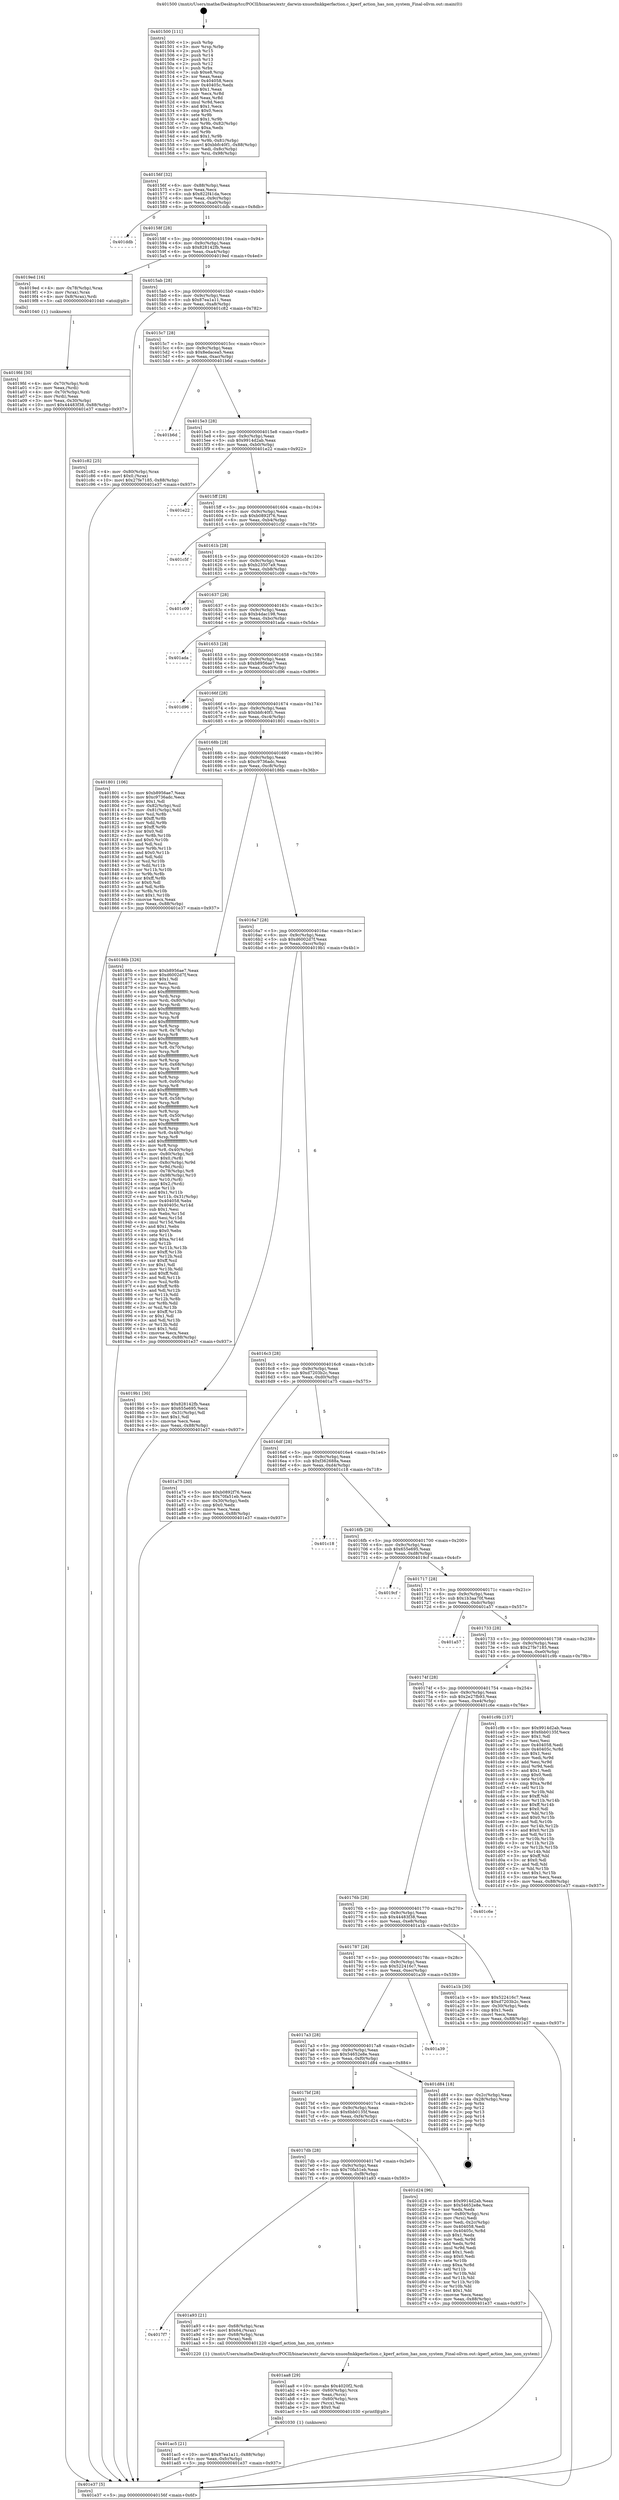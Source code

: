 digraph "0x401500" {
  label = "0x401500 (/mnt/c/Users/mathe/Desktop/tcc/POCII/binaries/extr_darwin-xnuosfmkkperfaction.c_kperf_action_has_non_system_Final-ollvm.out::main(0))"
  labelloc = "t"
  node[shape=record]

  Entry [label="",width=0.3,height=0.3,shape=circle,fillcolor=black,style=filled]
  "0x40156f" [label="{
     0x40156f [32]\l
     | [instrs]\l
     &nbsp;&nbsp;0x40156f \<+6\>: mov -0x88(%rbp),%eax\l
     &nbsp;&nbsp;0x401575 \<+2\>: mov %eax,%ecx\l
     &nbsp;&nbsp;0x401577 \<+6\>: sub $0x822f41da,%ecx\l
     &nbsp;&nbsp;0x40157d \<+6\>: mov %eax,-0x9c(%rbp)\l
     &nbsp;&nbsp;0x401583 \<+6\>: mov %ecx,-0xa0(%rbp)\l
     &nbsp;&nbsp;0x401589 \<+6\>: je 0000000000401ddb \<main+0x8db\>\l
  }"]
  "0x401ddb" [label="{
     0x401ddb\l
  }", style=dashed]
  "0x40158f" [label="{
     0x40158f [28]\l
     | [instrs]\l
     &nbsp;&nbsp;0x40158f \<+5\>: jmp 0000000000401594 \<main+0x94\>\l
     &nbsp;&nbsp;0x401594 \<+6\>: mov -0x9c(%rbp),%eax\l
     &nbsp;&nbsp;0x40159a \<+5\>: sub $0x828142fb,%eax\l
     &nbsp;&nbsp;0x40159f \<+6\>: mov %eax,-0xa4(%rbp)\l
     &nbsp;&nbsp;0x4015a5 \<+6\>: je 00000000004019ed \<main+0x4ed\>\l
  }"]
  Exit [label="",width=0.3,height=0.3,shape=circle,fillcolor=black,style=filled,peripheries=2]
  "0x4019ed" [label="{
     0x4019ed [16]\l
     | [instrs]\l
     &nbsp;&nbsp;0x4019ed \<+4\>: mov -0x78(%rbp),%rax\l
     &nbsp;&nbsp;0x4019f1 \<+3\>: mov (%rax),%rax\l
     &nbsp;&nbsp;0x4019f4 \<+4\>: mov 0x8(%rax),%rdi\l
     &nbsp;&nbsp;0x4019f8 \<+5\>: call 0000000000401040 \<atoi@plt\>\l
     | [calls]\l
     &nbsp;&nbsp;0x401040 \{1\} (unknown)\l
  }"]
  "0x4015ab" [label="{
     0x4015ab [28]\l
     | [instrs]\l
     &nbsp;&nbsp;0x4015ab \<+5\>: jmp 00000000004015b0 \<main+0xb0\>\l
     &nbsp;&nbsp;0x4015b0 \<+6\>: mov -0x9c(%rbp),%eax\l
     &nbsp;&nbsp;0x4015b6 \<+5\>: sub $0x87ea1a11,%eax\l
     &nbsp;&nbsp;0x4015bb \<+6\>: mov %eax,-0xa8(%rbp)\l
     &nbsp;&nbsp;0x4015c1 \<+6\>: je 0000000000401c82 \<main+0x782\>\l
  }"]
  "0x401ac5" [label="{
     0x401ac5 [21]\l
     | [instrs]\l
     &nbsp;&nbsp;0x401ac5 \<+10\>: movl $0x87ea1a11,-0x88(%rbp)\l
     &nbsp;&nbsp;0x401acf \<+6\>: mov %eax,-0xfc(%rbp)\l
     &nbsp;&nbsp;0x401ad5 \<+5\>: jmp 0000000000401e37 \<main+0x937\>\l
  }"]
  "0x401c82" [label="{
     0x401c82 [25]\l
     | [instrs]\l
     &nbsp;&nbsp;0x401c82 \<+4\>: mov -0x80(%rbp),%rax\l
     &nbsp;&nbsp;0x401c86 \<+6\>: movl $0x0,(%rax)\l
     &nbsp;&nbsp;0x401c8c \<+10\>: movl $0x27fe7185,-0x88(%rbp)\l
     &nbsp;&nbsp;0x401c96 \<+5\>: jmp 0000000000401e37 \<main+0x937\>\l
  }"]
  "0x4015c7" [label="{
     0x4015c7 [28]\l
     | [instrs]\l
     &nbsp;&nbsp;0x4015c7 \<+5\>: jmp 00000000004015cc \<main+0xcc\>\l
     &nbsp;&nbsp;0x4015cc \<+6\>: mov -0x9c(%rbp),%eax\l
     &nbsp;&nbsp;0x4015d2 \<+5\>: sub $0x8edacea5,%eax\l
     &nbsp;&nbsp;0x4015d7 \<+6\>: mov %eax,-0xac(%rbp)\l
     &nbsp;&nbsp;0x4015dd \<+6\>: je 0000000000401b6d \<main+0x66d\>\l
  }"]
  "0x401aa8" [label="{
     0x401aa8 [29]\l
     | [instrs]\l
     &nbsp;&nbsp;0x401aa8 \<+10\>: movabs $0x4020f2,%rdi\l
     &nbsp;&nbsp;0x401ab2 \<+4\>: mov -0x60(%rbp),%rcx\l
     &nbsp;&nbsp;0x401ab6 \<+2\>: mov %eax,(%rcx)\l
     &nbsp;&nbsp;0x401ab8 \<+4\>: mov -0x60(%rbp),%rcx\l
     &nbsp;&nbsp;0x401abc \<+2\>: mov (%rcx),%esi\l
     &nbsp;&nbsp;0x401abe \<+2\>: mov $0x0,%al\l
     &nbsp;&nbsp;0x401ac0 \<+5\>: call 0000000000401030 \<printf@plt\>\l
     | [calls]\l
     &nbsp;&nbsp;0x401030 \{1\} (unknown)\l
  }"]
  "0x401b6d" [label="{
     0x401b6d\l
  }", style=dashed]
  "0x4015e3" [label="{
     0x4015e3 [28]\l
     | [instrs]\l
     &nbsp;&nbsp;0x4015e3 \<+5\>: jmp 00000000004015e8 \<main+0xe8\>\l
     &nbsp;&nbsp;0x4015e8 \<+6\>: mov -0x9c(%rbp),%eax\l
     &nbsp;&nbsp;0x4015ee \<+5\>: sub $0x9914d2ab,%eax\l
     &nbsp;&nbsp;0x4015f3 \<+6\>: mov %eax,-0xb0(%rbp)\l
     &nbsp;&nbsp;0x4015f9 \<+6\>: je 0000000000401e22 \<main+0x922\>\l
  }"]
  "0x4017f7" [label="{
     0x4017f7\l
  }", style=dashed]
  "0x401e22" [label="{
     0x401e22\l
  }", style=dashed]
  "0x4015ff" [label="{
     0x4015ff [28]\l
     | [instrs]\l
     &nbsp;&nbsp;0x4015ff \<+5\>: jmp 0000000000401604 \<main+0x104\>\l
     &nbsp;&nbsp;0x401604 \<+6\>: mov -0x9c(%rbp),%eax\l
     &nbsp;&nbsp;0x40160a \<+5\>: sub $0xb0892f76,%eax\l
     &nbsp;&nbsp;0x40160f \<+6\>: mov %eax,-0xb4(%rbp)\l
     &nbsp;&nbsp;0x401615 \<+6\>: je 0000000000401c5f \<main+0x75f\>\l
  }"]
  "0x401a93" [label="{
     0x401a93 [21]\l
     | [instrs]\l
     &nbsp;&nbsp;0x401a93 \<+4\>: mov -0x68(%rbp),%rax\l
     &nbsp;&nbsp;0x401a97 \<+6\>: movl $0x64,(%rax)\l
     &nbsp;&nbsp;0x401a9d \<+4\>: mov -0x68(%rbp),%rax\l
     &nbsp;&nbsp;0x401aa1 \<+2\>: mov (%rax),%edi\l
     &nbsp;&nbsp;0x401aa3 \<+5\>: call 0000000000401220 \<kperf_action_has_non_system\>\l
     | [calls]\l
     &nbsp;&nbsp;0x401220 \{1\} (/mnt/c/Users/mathe/Desktop/tcc/POCII/binaries/extr_darwin-xnuosfmkkperfaction.c_kperf_action_has_non_system_Final-ollvm.out::kperf_action_has_non_system)\l
  }"]
  "0x401c5f" [label="{
     0x401c5f\l
  }", style=dashed]
  "0x40161b" [label="{
     0x40161b [28]\l
     | [instrs]\l
     &nbsp;&nbsp;0x40161b \<+5\>: jmp 0000000000401620 \<main+0x120\>\l
     &nbsp;&nbsp;0x401620 \<+6\>: mov -0x9c(%rbp),%eax\l
     &nbsp;&nbsp;0x401626 \<+5\>: sub $0xb23507a9,%eax\l
     &nbsp;&nbsp;0x40162b \<+6\>: mov %eax,-0xb8(%rbp)\l
     &nbsp;&nbsp;0x401631 \<+6\>: je 0000000000401c09 \<main+0x709\>\l
  }"]
  "0x4017db" [label="{
     0x4017db [28]\l
     | [instrs]\l
     &nbsp;&nbsp;0x4017db \<+5\>: jmp 00000000004017e0 \<main+0x2e0\>\l
     &nbsp;&nbsp;0x4017e0 \<+6\>: mov -0x9c(%rbp),%eax\l
     &nbsp;&nbsp;0x4017e6 \<+5\>: sub $0x70fa51eb,%eax\l
     &nbsp;&nbsp;0x4017eb \<+6\>: mov %eax,-0xf8(%rbp)\l
     &nbsp;&nbsp;0x4017f1 \<+6\>: je 0000000000401a93 \<main+0x593\>\l
  }"]
  "0x401c09" [label="{
     0x401c09\l
  }", style=dashed]
  "0x401637" [label="{
     0x401637 [28]\l
     | [instrs]\l
     &nbsp;&nbsp;0x401637 \<+5\>: jmp 000000000040163c \<main+0x13c\>\l
     &nbsp;&nbsp;0x40163c \<+6\>: mov -0x9c(%rbp),%eax\l
     &nbsp;&nbsp;0x401642 \<+5\>: sub $0xb4dac198,%eax\l
     &nbsp;&nbsp;0x401647 \<+6\>: mov %eax,-0xbc(%rbp)\l
     &nbsp;&nbsp;0x40164d \<+6\>: je 0000000000401ada \<main+0x5da\>\l
  }"]
  "0x401d24" [label="{
     0x401d24 [96]\l
     | [instrs]\l
     &nbsp;&nbsp;0x401d24 \<+5\>: mov $0x9914d2ab,%eax\l
     &nbsp;&nbsp;0x401d29 \<+5\>: mov $0x54652e8e,%ecx\l
     &nbsp;&nbsp;0x401d2e \<+2\>: xor %edx,%edx\l
     &nbsp;&nbsp;0x401d30 \<+4\>: mov -0x80(%rbp),%rsi\l
     &nbsp;&nbsp;0x401d34 \<+2\>: mov (%rsi),%edi\l
     &nbsp;&nbsp;0x401d36 \<+3\>: mov %edi,-0x2c(%rbp)\l
     &nbsp;&nbsp;0x401d39 \<+7\>: mov 0x404058,%edi\l
     &nbsp;&nbsp;0x401d40 \<+8\>: mov 0x40405c,%r8d\l
     &nbsp;&nbsp;0x401d48 \<+3\>: sub $0x1,%edx\l
     &nbsp;&nbsp;0x401d4b \<+3\>: mov %edi,%r9d\l
     &nbsp;&nbsp;0x401d4e \<+3\>: add %edx,%r9d\l
     &nbsp;&nbsp;0x401d51 \<+4\>: imul %r9d,%edi\l
     &nbsp;&nbsp;0x401d55 \<+3\>: and $0x1,%edi\l
     &nbsp;&nbsp;0x401d58 \<+3\>: cmp $0x0,%edi\l
     &nbsp;&nbsp;0x401d5b \<+4\>: sete %r10b\l
     &nbsp;&nbsp;0x401d5f \<+4\>: cmp $0xa,%r8d\l
     &nbsp;&nbsp;0x401d63 \<+4\>: setl %r11b\l
     &nbsp;&nbsp;0x401d67 \<+3\>: mov %r10b,%bl\l
     &nbsp;&nbsp;0x401d6a \<+3\>: and %r11b,%bl\l
     &nbsp;&nbsp;0x401d6d \<+3\>: xor %r11b,%r10b\l
     &nbsp;&nbsp;0x401d70 \<+3\>: or %r10b,%bl\l
     &nbsp;&nbsp;0x401d73 \<+3\>: test $0x1,%bl\l
     &nbsp;&nbsp;0x401d76 \<+3\>: cmovne %ecx,%eax\l
     &nbsp;&nbsp;0x401d79 \<+6\>: mov %eax,-0x88(%rbp)\l
     &nbsp;&nbsp;0x401d7f \<+5\>: jmp 0000000000401e37 \<main+0x937\>\l
  }"]
  "0x401ada" [label="{
     0x401ada\l
  }", style=dashed]
  "0x401653" [label="{
     0x401653 [28]\l
     | [instrs]\l
     &nbsp;&nbsp;0x401653 \<+5\>: jmp 0000000000401658 \<main+0x158\>\l
     &nbsp;&nbsp;0x401658 \<+6\>: mov -0x9c(%rbp),%eax\l
     &nbsp;&nbsp;0x40165e \<+5\>: sub $0xb8956ae7,%eax\l
     &nbsp;&nbsp;0x401663 \<+6\>: mov %eax,-0xc0(%rbp)\l
     &nbsp;&nbsp;0x401669 \<+6\>: je 0000000000401d96 \<main+0x896\>\l
  }"]
  "0x4017bf" [label="{
     0x4017bf [28]\l
     | [instrs]\l
     &nbsp;&nbsp;0x4017bf \<+5\>: jmp 00000000004017c4 \<main+0x2c4\>\l
     &nbsp;&nbsp;0x4017c4 \<+6\>: mov -0x9c(%rbp),%eax\l
     &nbsp;&nbsp;0x4017ca \<+5\>: sub $0x6bb0135f,%eax\l
     &nbsp;&nbsp;0x4017cf \<+6\>: mov %eax,-0xf4(%rbp)\l
     &nbsp;&nbsp;0x4017d5 \<+6\>: je 0000000000401d24 \<main+0x824\>\l
  }"]
  "0x401d96" [label="{
     0x401d96\l
  }", style=dashed]
  "0x40166f" [label="{
     0x40166f [28]\l
     | [instrs]\l
     &nbsp;&nbsp;0x40166f \<+5\>: jmp 0000000000401674 \<main+0x174\>\l
     &nbsp;&nbsp;0x401674 \<+6\>: mov -0x9c(%rbp),%eax\l
     &nbsp;&nbsp;0x40167a \<+5\>: sub $0xbbfc40f1,%eax\l
     &nbsp;&nbsp;0x40167f \<+6\>: mov %eax,-0xc4(%rbp)\l
     &nbsp;&nbsp;0x401685 \<+6\>: je 0000000000401801 \<main+0x301\>\l
  }"]
  "0x401d84" [label="{
     0x401d84 [18]\l
     | [instrs]\l
     &nbsp;&nbsp;0x401d84 \<+3\>: mov -0x2c(%rbp),%eax\l
     &nbsp;&nbsp;0x401d87 \<+4\>: lea -0x28(%rbp),%rsp\l
     &nbsp;&nbsp;0x401d8b \<+1\>: pop %rbx\l
     &nbsp;&nbsp;0x401d8c \<+2\>: pop %r12\l
     &nbsp;&nbsp;0x401d8e \<+2\>: pop %r13\l
     &nbsp;&nbsp;0x401d90 \<+2\>: pop %r14\l
     &nbsp;&nbsp;0x401d92 \<+2\>: pop %r15\l
     &nbsp;&nbsp;0x401d94 \<+1\>: pop %rbp\l
     &nbsp;&nbsp;0x401d95 \<+1\>: ret\l
  }"]
  "0x401801" [label="{
     0x401801 [106]\l
     | [instrs]\l
     &nbsp;&nbsp;0x401801 \<+5\>: mov $0xb8956ae7,%eax\l
     &nbsp;&nbsp;0x401806 \<+5\>: mov $0xc9736adc,%ecx\l
     &nbsp;&nbsp;0x40180b \<+2\>: mov $0x1,%dl\l
     &nbsp;&nbsp;0x40180d \<+7\>: mov -0x82(%rbp),%sil\l
     &nbsp;&nbsp;0x401814 \<+7\>: mov -0x81(%rbp),%dil\l
     &nbsp;&nbsp;0x40181b \<+3\>: mov %sil,%r8b\l
     &nbsp;&nbsp;0x40181e \<+4\>: xor $0xff,%r8b\l
     &nbsp;&nbsp;0x401822 \<+3\>: mov %dil,%r9b\l
     &nbsp;&nbsp;0x401825 \<+4\>: xor $0xff,%r9b\l
     &nbsp;&nbsp;0x401829 \<+3\>: xor $0x0,%dl\l
     &nbsp;&nbsp;0x40182c \<+3\>: mov %r8b,%r10b\l
     &nbsp;&nbsp;0x40182f \<+4\>: and $0x0,%r10b\l
     &nbsp;&nbsp;0x401833 \<+3\>: and %dl,%sil\l
     &nbsp;&nbsp;0x401836 \<+3\>: mov %r9b,%r11b\l
     &nbsp;&nbsp;0x401839 \<+4\>: and $0x0,%r11b\l
     &nbsp;&nbsp;0x40183d \<+3\>: and %dl,%dil\l
     &nbsp;&nbsp;0x401840 \<+3\>: or %sil,%r10b\l
     &nbsp;&nbsp;0x401843 \<+3\>: or %dil,%r11b\l
     &nbsp;&nbsp;0x401846 \<+3\>: xor %r11b,%r10b\l
     &nbsp;&nbsp;0x401849 \<+3\>: or %r9b,%r8b\l
     &nbsp;&nbsp;0x40184c \<+4\>: xor $0xff,%r8b\l
     &nbsp;&nbsp;0x401850 \<+3\>: or $0x0,%dl\l
     &nbsp;&nbsp;0x401853 \<+3\>: and %dl,%r8b\l
     &nbsp;&nbsp;0x401856 \<+3\>: or %r8b,%r10b\l
     &nbsp;&nbsp;0x401859 \<+4\>: test $0x1,%r10b\l
     &nbsp;&nbsp;0x40185d \<+3\>: cmovne %ecx,%eax\l
     &nbsp;&nbsp;0x401860 \<+6\>: mov %eax,-0x88(%rbp)\l
     &nbsp;&nbsp;0x401866 \<+5\>: jmp 0000000000401e37 \<main+0x937\>\l
  }"]
  "0x40168b" [label="{
     0x40168b [28]\l
     | [instrs]\l
     &nbsp;&nbsp;0x40168b \<+5\>: jmp 0000000000401690 \<main+0x190\>\l
     &nbsp;&nbsp;0x401690 \<+6\>: mov -0x9c(%rbp),%eax\l
     &nbsp;&nbsp;0x401696 \<+5\>: sub $0xc9736adc,%eax\l
     &nbsp;&nbsp;0x40169b \<+6\>: mov %eax,-0xc8(%rbp)\l
     &nbsp;&nbsp;0x4016a1 \<+6\>: je 000000000040186b \<main+0x36b\>\l
  }"]
  "0x401e37" [label="{
     0x401e37 [5]\l
     | [instrs]\l
     &nbsp;&nbsp;0x401e37 \<+5\>: jmp 000000000040156f \<main+0x6f\>\l
  }"]
  "0x401500" [label="{
     0x401500 [111]\l
     | [instrs]\l
     &nbsp;&nbsp;0x401500 \<+1\>: push %rbp\l
     &nbsp;&nbsp;0x401501 \<+3\>: mov %rsp,%rbp\l
     &nbsp;&nbsp;0x401504 \<+2\>: push %r15\l
     &nbsp;&nbsp;0x401506 \<+2\>: push %r14\l
     &nbsp;&nbsp;0x401508 \<+2\>: push %r13\l
     &nbsp;&nbsp;0x40150a \<+2\>: push %r12\l
     &nbsp;&nbsp;0x40150c \<+1\>: push %rbx\l
     &nbsp;&nbsp;0x40150d \<+7\>: sub $0xe8,%rsp\l
     &nbsp;&nbsp;0x401514 \<+2\>: xor %eax,%eax\l
     &nbsp;&nbsp;0x401516 \<+7\>: mov 0x404058,%ecx\l
     &nbsp;&nbsp;0x40151d \<+7\>: mov 0x40405c,%edx\l
     &nbsp;&nbsp;0x401524 \<+3\>: sub $0x1,%eax\l
     &nbsp;&nbsp;0x401527 \<+3\>: mov %ecx,%r8d\l
     &nbsp;&nbsp;0x40152a \<+3\>: add %eax,%r8d\l
     &nbsp;&nbsp;0x40152d \<+4\>: imul %r8d,%ecx\l
     &nbsp;&nbsp;0x401531 \<+3\>: and $0x1,%ecx\l
     &nbsp;&nbsp;0x401534 \<+3\>: cmp $0x0,%ecx\l
     &nbsp;&nbsp;0x401537 \<+4\>: sete %r9b\l
     &nbsp;&nbsp;0x40153b \<+4\>: and $0x1,%r9b\l
     &nbsp;&nbsp;0x40153f \<+7\>: mov %r9b,-0x82(%rbp)\l
     &nbsp;&nbsp;0x401546 \<+3\>: cmp $0xa,%edx\l
     &nbsp;&nbsp;0x401549 \<+4\>: setl %r9b\l
     &nbsp;&nbsp;0x40154d \<+4\>: and $0x1,%r9b\l
     &nbsp;&nbsp;0x401551 \<+7\>: mov %r9b,-0x81(%rbp)\l
     &nbsp;&nbsp;0x401558 \<+10\>: movl $0xbbfc40f1,-0x88(%rbp)\l
     &nbsp;&nbsp;0x401562 \<+6\>: mov %edi,-0x8c(%rbp)\l
     &nbsp;&nbsp;0x401568 \<+7\>: mov %rsi,-0x98(%rbp)\l
  }"]
  "0x4017a3" [label="{
     0x4017a3 [28]\l
     | [instrs]\l
     &nbsp;&nbsp;0x4017a3 \<+5\>: jmp 00000000004017a8 \<main+0x2a8\>\l
     &nbsp;&nbsp;0x4017a8 \<+6\>: mov -0x9c(%rbp),%eax\l
     &nbsp;&nbsp;0x4017ae \<+5\>: sub $0x54652e8e,%eax\l
     &nbsp;&nbsp;0x4017b3 \<+6\>: mov %eax,-0xf0(%rbp)\l
     &nbsp;&nbsp;0x4017b9 \<+6\>: je 0000000000401d84 \<main+0x884\>\l
  }"]
  "0x40186b" [label="{
     0x40186b [326]\l
     | [instrs]\l
     &nbsp;&nbsp;0x40186b \<+5\>: mov $0xb8956ae7,%eax\l
     &nbsp;&nbsp;0x401870 \<+5\>: mov $0xd6002d7f,%ecx\l
     &nbsp;&nbsp;0x401875 \<+2\>: mov $0x1,%dl\l
     &nbsp;&nbsp;0x401877 \<+2\>: xor %esi,%esi\l
     &nbsp;&nbsp;0x401879 \<+3\>: mov %rsp,%rdi\l
     &nbsp;&nbsp;0x40187c \<+4\>: add $0xfffffffffffffff0,%rdi\l
     &nbsp;&nbsp;0x401880 \<+3\>: mov %rdi,%rsp\l
     &nbsp;&nbsp;0x401883 \<+4\>: mov %rdi,-0x80(%rbp)\l
     &nbsp;&nbsp;0x401887 \<+3\>: mov %rsp,%rdi\l
     &nbsp;&nbsp;0x40188a \<+4\>: add $0xfffffffffffffff0,%rdi\l
     &nbsp;&nbsp;0x40188e \<+3\>: mov %rdi,%rsp\l
     &nbsp;&nbsp;0x401891 \<+3\>: mov %rsp,%r8\l
     &nbsp;&nbsp;0x401894 \<+4\>: add $0xfffffffffffffff0,%r8\l
     &nbsp;&nbsp;0x401898 \<+3\>: mov %r8,%rsp\l
     &nbsp;&nbsp;0x40189b \<+4\>: mov %r8,-0x78(%rbp)\l
     &nbsp;&nbsp;0x40189f \<+3\>: mov %rsp,%r8\l
     &nbsp;&nbsp;0x4018a2 \<+4\>: add $0xfffffffffffffff0,%r8\l
     &nbsp;&nbsp;0x4018a6 \<+3\>: mov %r8,%rsp\l
     &nbsp;&nbsp;0x4018a9 \<+4\>: mov %r8,-0x70(%rbp)\l
     &nbsp;&nbsp;0x4018ad \<+3\>: mov %rsp,%r8\l
     &nbsp;&nbsp;0x4018b0 \<+4\>: add $0xfffffffffffffff0,%r8\l
     &nbsp;&nbsp;0x4018b4 \<+3\>: mov %r8,%rsp\l
     &nbsp;&nbsp;0x4018b7 \<+4\>: mov %r8,-0x68(%rbp)\l
     &nbsp;&nbsp;0x4018bb \<+3\>: mov %rsp,%r8\l
     &nbsp;&nbsp;0x4018be \<+4\>: add $0xfffffffffffffff0,%r8\l
     &nbsp;&nbsp;0x4018c2 \<+3\>: mov %r8,%rsp\l
     &nbsp;&nbsp;0x4018c5 \<+4\>: mov %r8,-0x60(%rbp)\l
     &nbsp;&nbsp;0x4018c9 \<+3\>: mov %rsp,%r8\l
     &nbsp;&nbsp;0x4018cc \<+4\>: add $0xfffffffffffffff0,%r8\l
     &nbsp;&nbsp;0x4018d0 \<+3\>: mov %r8,%rsp\l
     &nbsp;&nbsp;0x4018d3 \<+4\>: mov %r8,-0x58(%rbp)\l
     &nbsp;&nbsp;0x4018d7 \<+3\>: mov %rsp,%r8\l
     &nbsp;&nbsp;0x4018da \<+4\>: add $0xfffffffffffffff0,%r8\l
     &nbsp;&nbsp;0x4018de \<+3\>: mov %r8,%rsp\l
     &nbsp;&nbsp;0x4018e1 \<+4\>: mov %r8,-0x50(%rbp)\l
     &nbsp;&nbsp;0x4018e5 \<+3\>: mov %rsp,%r8\l
     &nbsp;&nbsp;0x4018e8 \<+4\>: add $0xfffffffffffffff0,%r8\l
     &nbsp;&nbsp;0x4018ec \<+3\>: mov %r8,%rsp\l
     &nbsp;&nbsp;0x4018ef \<+4\>: mov %r8,-0x48(%rbp)\l
     &nbsp;&nbsp;0x4018f3 \<+3\>: mov %rsp,%r8\l
     &nbsp;&nbsp;0x4018f6 \<+4\>: add $0xfffffffffffffff0,%r8\l
     &nbsp;&nbsp;0x4018fa \<+3\>: mov %r8,%rsp\l
     &nbsp;&nbsp;0x4018fd \<+4\>: mov %r8,-0x40(%rbp)\l
     &nbsp;&nbsp;0x401901 \<+4\>: mov -0x80(%rbp),%r8\l
     &nbsp;&nbsp;0x401905 \<+7\>: movl $0x0,(%r8)\l
     &nbsp;&nbsp;0x40190c \<+7\>: mov -0x8c(%rbp),%r9d\l
     &nbsp;&nbsp;0x401913 \<+3\>: mov %r9d,(%rdi)\l
     &nbsp;&nbsp;0x401916 \<+4\>: mov -0x78(%rbp),%r8\l
     &nbsp;&nbsp;0x40191a \<+7\>: mov -0x98(%rbp),%r10\l
     &nbsp;&nbsp;0x401921 \<+3\>: mov %r10,(%r8)\l
     &nbsp;&nbsp;0x401924 \<+3\>: cmpl $0x2,(%rdi)\l
     &nbsp;&nbsp;0x401927 \<+4\>: setne %r11b\l
     &nbsp;&nbsp;0x40192b \<+4\>: and $0x1,%r11b\l
     &nbsp;&nbsp;0x40192f \<+4\>: mov %r11b,-0x31(%rbp)\l
     &nbsp;&nbsp;0x401933 \<+7\>: mov 0x404058,%ebx\l
     &nbsp;&nbsp;0x40193a \<+8\>: mov 0x40405c,%r14d\l
     &nbsp;&nbsp;0x401942 \<+3\>: sub $0x1,%esi\l
     &nbsp;&nbsp;0x401945 \<+3\>: mov %ebx,%r15d\l
     &nbsp;&nbsp;0x401948 \<+3\>: add %esi,%r15d\l
     &nbsp;&nbsp;0x40194b \<+4\>: imul %r15d,%ebx\l
     &nbsp;&nbsp;0x40194f \<+3\>: and $0x1,%ebx\l
     &nbsp;&nbsp;0x401952 \<+3\>: cmp $0x0,%ebx\l
     &nbsp;&nbsp;0x401955 \<+4\>: sete %r11b\l
     &nbsp;&nbsp;0x401959 \<+4\>: cmp $0xa,%r14d\l
     &nbsp;&nbsp;0x40195d \<+4\>: setl %r12b\l
     &nbsp;&nbsp;0x401961 \<+3\>: mov %r11b,%r13b\l
     &nbsp;&nbsp;0x401964 \<+4\>: xor $0xff,%r13b\l
     &nbsp;&nbsp;0x401968 \<+3\>: mov %r12b,%sil\l
     &nbsp;&nbsp;0x40196b \<+4\>: xor $0xff,%sil\l
     &nbsp;&nbsp;0x40196f \<+3\>: xor $0x1,%dl\l
     &nbsp;&nbsp;0x401972 \<+3\>: mov %r13b,%dil\l
     &nbsp;&nbsp;0x401975 \<+4\>: and $0xff,%dil\l
     &nbsp;&nbsp;0x401979 \<+3\>: and %dl,%r11b\l
     &nbsp;&nbsp;0x40197c \<+3\>: mov %sil,%r8b\l
     &nbsp;&nbsp;0x40197f \<+4\>: and $0xff,%r8b\l
     &nbsp;&nbsp;0x401983 \<+3\>: and %dl,%r12b\l
     &nbsp;&nbsp;0x401986 \<+3\>: or %r11b,%dil\l
     &nbsp;&nbsp;0x401989 \<+3\>: or %r12b,%r8b\l
     &nbsp;&nbsp;0x40198c \<+3\>: xor %r8b,%dil\l
     &nbsp;&nbsp;0x40198f \<+3\>: or %sil,%r13b\l
     &nbsp;&nbsp;0x401992 \<+4\>: xor $0xff,%r13b\l
     &nbsp;&nbsp;0x401996 \<+3\>: or $0x1,%dl\l
     &nbsp;&nbsp;0x401999 \<+3\>: and %dl,%r13b\l
     &nbsp;&nbsp;0x40199c \<+3\>: or %r13b,%dil\l
     &nbsp;&nbsp;0x40199f \<+4\>: test $0x1,%dil\l
     &nbsp;&nbsp;0x4019a3 \<+3\>: cmovne %ecx,%eax\l
     &nbsp;&nbsp;0x4019a6 \<+6\>: mov %eax,-0x88(%rbp)\l
     &nbsp;&nbsp;0x4019ac \<+5\>: jmp 0000000000401e37 \<main+0x937\>\l
  }"]
  "0x4016a7" [label="{
     0x4016a7 [28]\l
     | [instrs]\l
     &nbsp;&nbsp;0x4016a7 \<+5\>: jmp 00000000004016ac \<main+0x1ac\>\l
     &nbsp;&nbsp;0x4016ac \<+6\>: mov -0x9c(%rbp),%eax\l
     &nbsp;&nbsp;0x4016b2 \<+5\>: sub $0xd6002d7f,%eax\l
     &nbsp;&nbsp;0x4016b7 \<+6\>: mov %eax,-0xcc(%rbp)\l
     &nbsp;&nbsp;0x4016bd \<+6\>: je 00000000004019b1 \<main+0x4b1\>\l
  }"]
  "0x401a39" [label="{
     0x401a39\l
  }", style=dashed]
  "0x401787" [label="{
     0x401787 [28]\l
     | [instrs]\l
     &nbsp;&nbsp;0x401787 \<+5\>: jmp 000000000040178c \<main+0x28c\>\l
     &nbsp;&nbsp;0x40178c \<+6\>: mov -0x9c(%rbp),%eax\l
     &nbsp;&nbsp;0x401792 \<+5\>: sub $0x522416c7,%eax\l
     &nbsp;&nbsp;0x401797 \<+6\>: mov %eax,-0xec(%rbp)\l
     &nbsp;&nbsp;0x40179d \<+6\>: je 0000000000401a39 \<main+0x539\>\l
  }"]
  "0x4019b1" [label="{
     0x4019b1 [30]\l
     | [instrs]\l
     &nbsp;&nbsp;0x4019b1 \<+5\>: mov $0x828142fb,%eax\l
     &nbsp;&nbsp;0x4019b6 \<+5\>: mov $0x655e695,%ecx\l
     &nbsp;&nbsp;0x4019bb \<+3\>: mov -0x31(%rbp),%dl\l
     &nbsp;&nbsp;0x4019be \<+3\>: test $0x1,%dl\l
     &nbsp;&nbsp;0x4019c1 \<+3\>: cmovne %ecx,%eax\l
     &nbsp;&nbsp;0x4019c4 \<+6\>: mov %eax,-0x88(%rbp)\l
     &nbsp;&nbsp;0x4019ca \<+5\>: jmp 0000000000401e37 \<main+0x937\>\l
  }"]
  "0x4016c3" [label="{
     0x4016c3 [28]\l
     | [instrs]\l
     &nbsp;&nbsp;0x4016c3 \<+5\>: jmp 00000000004016c8 \<main+0x1c8\>\l
     &nbsp;&nbsp;0x4016c8 \<+6\>: mov -0x9c(%rbp),%eax\l
     &nbsp;&nbsp;0x4016ce \<+5\>: sub $0xd7203b2c,%eax\l
     &nbsp;&nbsp;0x4016d3 \<+6\>: mov %eax,-0xd0(%rbp)\l
     &nbsp;&nbsp;0x4016d9 \<+6\>: je 0000000000401a75 \<main+0x575\>\l
  }"]
  "0x4019fd" [label="{
     0x4019fd [30]\l
     | [instrs]\l
     &nbsp;&nbsp;0x4019fd \<+4\>: mov -0x70(%rbp),%rdi\l
     &nbsp;&nbsp;0x401a01 \<+2\>: mov %eax,(%rdi)\l
     &nbsp;&nbsp;0x401a03 \<+4\>: mov -0x70(%rbp),%rdi\l
     &nbsp;&nbsp;0x401a07 \<+2\>: mov (%rdi),%eax\l
     &nbsp;&nbsp;0x401a09 \<+3\>: mov %eax,-0x30(%rbp)\l
     &nbsp;&nbsp;0x401a0c \<+10\>: movl $0x44483f38,-0x88(%rbp)\l
     &nbsp;&nbsp;0x401a16 \<+5\>: jmp 0000000000401e37 \<main+0x937\>\l
  }"]
  "0x401a1b" [label="{
     0x401a1b [30]\l
     | [instrs]\l
     &nbsp;&nbsp;0x401a1b \<+5\>: mov $0x522416c7,%eax\l
     &nbsp;&nbsp;0x401a20 \<+5\>: mov $0xd7203b2c,%ecx\l
     &nbsp;&nbsp;0x401a25 \<+3\>: mov -0x30(%rbp),%edx\l
     &nbsp;&nbsp;0x401a28 \<+3\>: cmp $0x1,%edx\l
     &nbsp;&nbsp;0x401a2b \<+3\>: cmovl %ecx,%eax\l
     &nbsp;&nbsp;0x401a2e \<+6\>: mov %eax,-0x88(%rbp)\l
     &nbsp;&nbsp;0x401a34 \<+5\>: jmp 0000000000401e37 \<main+0x937\>\l
  }"]
  "0x401a75" [label="{
     0x401a75 [30]\l
     | [instrs]\l
     &nbsp;&nbsp;0x401a75 \<+5\>: mov $0xb0892f76,%eax\l
     &nbsp;&nbsp;0x401a7a \<+5\>: mov $0x70fa51eb,%ecx\l
     &nbsp;&nbsp;0x401a7f \<+3\>: mov -0x30(%rbp),%edx\l
     &nbsp;&nbsp;0x401a82 \<+3\>: cmp $0x0,%edx\l
     &nbsp;&nbsp;0x401a85 \<+3\>: cmove %ecx,%eax\l
     &nbsp;&nbsp;0x401a88 \<+6\>: mov %eax,-0x88(%rbp)\l
     &nbsp;&nbsp;0x401a8e \<+5\>: jmp 0000000000401e37 \<main+0x937\>\l
  }"]
  "0x4016df" [label="{
     0x4016df [28]\l
     | [instrs]\l
     &nbsp;&nbsp;0x4016df \<+5\>: jmp 00000000004016e4 \<main+0x1e4\>\l
     &nbsp;&nbsp;0x4016e4 \<+6\>: mov -0x9c(%rbp),%eax\l
     &nbsp;&nbsp;0x4016ea \<+5\>: sub $0xf362688a,%eax\l
     &nbsp;&nbsp;0x4016ef \<+6\>: mov %eax,-0xd4(%rbp)\l
     &nbsp;&nbsp;0x4016f5 \<+6\>: je 0000000000401c18 \<main+0x718\>\l
  }"]
  "0x40176b" [label="{
     0x40176b [28]\l
     | [instrs]\l
     &nbsp;&nbsp;0x40176b \<+5\>: jmp 0000000000401770 \<main+0x270\>\l
     &nbsp;&nbsp;0x401770 \<+6\>: mov -0x9c(%rbp),%eax\l
     &nbsp;&nbsp;0x401776 \<+5\>: sub $0x44483f38,%eax\l
     &nbsp;&nbsp;0x40177b \<+6\>: mov %eax,-0xe8(%rbp)\l
     &nbsp;&nbsp;0x401781 \<+6\>: je 0000000000401a1b \<main+0x51b\>\l
  }"]
  "0x401c18" [label="{
     0x401c18\l
  }", style=dashed]
  "0x4016fb" [label="{
     0x4016fb [28]\l
     | [instrs]\l
     &nbsp;&nbsp;0x4016fb \<+5\>: jmp 0000000000401700 \<main+0x200\>\l
     &nbsp;&nbsp;0x401700 \<+6\>: mov -0x9c(%rbp),%eax\l
     &nbsp;&nbsp;0x401706 \<+5\>: sub $0x655e695,%eax\l
     &nbsp;&nbsp;0x40170b \<+6\>: mov %eax,-0xd8(%rbp)\l
     &nbsp;&nbsp;0x401711 \<+6\>: je 00000000004019cf \<main+0x4cf\>\l
  }"]
  "0x401c6e" [label="{
     0x401c6e\l
  }", style=dashed]
  "0x4019cf" [label="{
     0x4019cf\l
  }", style=dashed]
  "0x401717" [label="{
     0x401717 [28]\l
     | [instrs]\l
     &nbsp;&nbsp;0x401717 \<+5\>: jmp 000000000040171c \<main+0x21c\>\l
     &nbsp;&nbsp;0x40171c \<+6\>: mov -0x9c(%rbp),%eax\l
     &nbsp;&nbsp;0x401722 \<+5\>: sub $0x1b3aa70f,%eax\l
     &nbsp;&nbsp;0x401727 \<+6\>: mov %eax,-0xdc(%rbp)\l
     &nbsp;&nbsp;0x40172d \<+6\>: je 0000000000401a57 \<main+0x557\>\l
  }"]
  "0x40174f" [label="{
     0x40174f [28]\l
     | [instrs]\l
     &nbsp;&nbsp;0x40174f \<+5\>: jmp 0000000000401754 \<main+0x254\>\l
     &nbsp;&nbsp;0x401754 \<+6\>: mov -0x9c(%rbp),%eax\l
     &nbsp;&nbsp;0x40175a \<+5\>: sub $0x2e27fb93,%eax\l
     &nbsp;&nbsp;0x40175f \<+6\>: mov %eax,-0xe4(%rbp)\l
     &nbsp;&nbsp;0x401765 \<+6\>: je 0000000000401c6e \<main+0x76e\>\l
  }"]
  "0x401a57" [label="{
     0x401a57\l
  }", style=dashed]
  "0x401733" [label="{
     0x401733 [28]\l
     | [instrs]\l
     &nbsp;&nbsp;0x401733 \<+5\>: jmp 0000000000401738 \<main+0x238\>\l
     &nbsp;&nbsp;0x401738 \<+6\>: mov -0x9c(%rbp),%eax\l
     &nbsp;&nbsp;0x40173e \<+5\>: sub $0x27fe7185,%eax\l
     &nbsp;&nbsp;0x401743 \<+6\>: mov %eax,-0xe0(%rbp)\l
     &nbsp;&nbsp;0x401749 \<+6\>: je 0000000000401c9b \<main+0x79b\>\l
  }"]
  "0x401c9b" [label="{
     0x401c9b [137]\l
     | [instrs]\l
     &nbsp;&nbsp;0x401c9b \<+5\>: mov $0x9914d2ab,%eax\l
     &nbsp;&nbsp;0x401ca0 \<+5\>: mov $0x6bb0135f,%ecx\l
     &nbsp;&nbsp;0x401ca5 \<+2\>: mov $0x1,%dl\l
     &nbsp;&nbsp;0x401ca7 \<+2\>: xor %esi,%esi\l
     &nbsp;&nbsp;0x401ca9 \<+7\>: mov 0x404058,%edi\l
     &nbsp;&nbsp;0x401cb0 \<+8\>: mov 0x40405c,%r8d\l
     &nbsp;&nbsp;0x401cb8 \<+3\>: sub $0x1,%esi\l
     &nbsp;&nbsp;0x401cbb \<+3\>: mov %edi,%r9d\l
     &nbsp;&nbsp;0x401cbe \<+3\>: add %esi,%r9d\l
     &nbsp;&nbsp;0x401cc1 \<+4\>: imul %r9d,%edi\l
     &nbsp;&nbsp;0x401cc5 \<+3\>: and $0x1,%edi\l
     &nbsp;&nbsp;0x401cc8 \<+3\>: cmp $0x0,%edi\l
     &nbsp;&nbsp;0x401ccb \<+4\>: sete %r10b\l
     &nbsp;&nbsp;0x401ccf \<+4\>: cmp $0xa,%r8d\l
     &nbsp;&nbsp;0x401cd3 \<+4\>: setl %r11b\l
     &nbsp;&nbsp;0x401cd7 \<+3\>: mov %r10b,%bl\l
     &nbsp;&nbsp;0x401cda \<+3\>: xor $0xff,%bl\l
     &nbsp;&nbsp;0x401cdd \<+3\>: mov %r11b,%r14b\l
     &nbsp;&nbsp;0x401ce0 \<+4\>: xor $0xff,%r14b\l
     &nbsp;&nbsp;0x401ce4 \<+3\>: xor $0x0,%dl\l
     &nbsp;&nbsp;0x401ce7 \<+3\>: mov %bl,%r15b\l
     &nbsp;&nbsp;0x401cea \<+4\>: and $0x0,%r15b\l
     &nbsp;&nbsp;0x401cee \<+3\>: and %dl,%r10b\l
     &nbsp;&nbsp;0x401cf1 \<+3\>: mov %r14b,%r12b\l
     &nbsp;&nbsp;0x401cf4 \<+4\>: and $0x0,%r12b\l
     &nbsp;&nbsp;0x401cf8 \<+3\>: and %dl,%r11b\l
     &nbsp;&nbsp;0x401cfb \<+3\>: or %r10b,%r15b\l
     &nbsp;&nbsp;0x401cfe \<+3\>: or %r11b,%r12b\l
     &nbsp;&nbsp;0x401d01 \<+3\>: xor %r12b,%r15b\l
     &nbsp;&nbsp;0x401d04 \<+3\>: or %r14b,%bl\l
     &nbsp;&nbsp;0x401d07 \<+3\>: xor $0xff,%bl\l
     &nbsp;&nbsp;0x401d0a \<+3\>: or $0x0,%dl\l
     &nbsp;&nbsp;0x401d0d \<+2\>: and %dl,%bl\l
     &nbsp;&nbsp;0x401d0f \<+3\>: or %bl,%r15b\l
     &nbsp;&nbsp;0x401d12 \<+4\>: test $0x1,%r15b\l
     &nbsp;&nbsp;0x401d16 \<+3\>: cmovne %ecx,%eax\l
     &nbsp;&nbsp;0x401d19 \<+6\>: mov %eax,-0x88(%rbp)\l
     &nbsp;&nbsp;0x401d1f \<+5\>: jmp 0000000000401e37 \<main+0x937\>\l
  }"]
  Entry -> "0x401500" [label=" 1"]
  "0x40156f" -> "0x401ddb" [label=" 0"]
  "0x40156f" -> "0x40158f" [label=" 11"]
  "0x401d84" -> Exit [label=" 1"]
  "0x40158f" -> "0x4019ed" [label=" 1"]
  "0x40158f" -> "0x4015ab" [label=" 10"]
  "0x401d24" -> "0x401e37" [label=" 1"]
  "0x4015ab" -> "0x401c82" [label=" 1"]
  "0x4015ab" -> "0x4015c7" [label=" 9"]
  "0x401c9b" -> "0x401e37" [label=" 1"]
  "0x4015c7" -> "0x401b6d" [label=" 0"]
  "0x4015c7" -> "0x4015e3" [label=" 9"]
  "0x401c82" -> "0x401e37" [label=" 1"]
  "0x4015e3" -> "0x401e22" [label=" 0"]
  "0x4015e3" -> "0x4015ff" [label=" 9"]
  "0x401ac5" -> "0x401e37" [label=" 1"]
  "0x4015ff" -> "0x401c5f" [label=" 0"]
  "0x4015ff" -> "0x40161b" [label=" 9"]
  "0x401aa8" -> "0x401ac5" [label=" 1"]
  "0x40161b" -> "0x401c09" [label=" 0"]
  "0x40161b" -> "0x401637" [label=" 9"]
  "0x4017db" -> "0x4017f7" [label=" 0"]
  "0x401637" -> "0x401ada" [label=" 0"]
  "0x401637" -> "0x401653" [label=" 9"]
  "0x4017db" -> "0x401a93" [label=" 1"]
  "0x401653" -> "0x401d96" [label=" 0"]
  "0x401653" -> "0x40166f" [label=" 9"]
  "0x4017bf" -> "0x4017db" [label=" 1"]
  "0x40166f" -> "0x401801" [label=" 1"]
  "0x40166f" -> "0x40168b" [label=" 8"]
  "0x401801" -> "0x401e37" [label=" 1"]
  "0x401500" -> "0x40156f" [label=" 1"]
  "0x401e37" -> "0x40156f" [label=" 10"]
  "0x4017bf" -> "0x401d24" [label=" 1"]
  "0x40168b" -> "0x40186b" [label=" 1"]
  "0x40168b" -> "0x4016a7" [label=" 7"]
  "0x4017a3" -> "0x4017bf" [label=" 2"]
  "0x40186b" -> "0x401e37" [label=" 1"]
  "0x4017a3" -> "0x401d84" [label=" 1"]
  "0x4016a7" -> "0x4019b1" [label=" 1"]
  "0x4016a7" -> "0x4016c3" [label=" 6"]
  "0x4019b1" -> "0x401e37" [label=" 1"]
  "0x4019ed" -> "0x4019fd" [label=" 1"]
  "0x4019fd" -> "0x401e37" [label=" 1"]
  "0x401787" -> "0x4017a3" [label=" 3"]
  "0x4016c3" -> "0x401a75" [label=" 1"]
  "0x4016c3" -> "0x4016df" [label=" 5"]
  "0x401787" -> "0x401a39" [label=" 0"]
  "0x4016df" -> "0x401c18" [label=" 0"]
  "0x4016df" -> "0x4016fb" [label=" 5"]
  "0x401a75" -> "0x401e37" [label=" 1"]
  "0x4016fb" -> "0x4019cf" [label=" 0"]
  "0x4016fb" -> "0x401717" [label=" 5"]
  "0x401a1b" -> "0x401e37" [label=" 1"]
  "0x401717" -> "0x401a57" [label=" 0"]
  "0x401717" -> "0x401733" [label=" 5"]
  "0x40176b" -> "0x401a1b" [label=" 1"]
  "0x401733" -> "0x401c9b" [label=" 1"]
  "0x401733" -> "0x40174f" [label=" 4"]
  "0x40176b" -> "0x401787" [label=" 3"]
  "0x40174f" -> "0x401c6e" [label=" 0"]
  "0x40174f" -> "0x40176b" [label=" 4"]
  "0x401a93" -> "0x401aa8" [label=" 1"]
}

